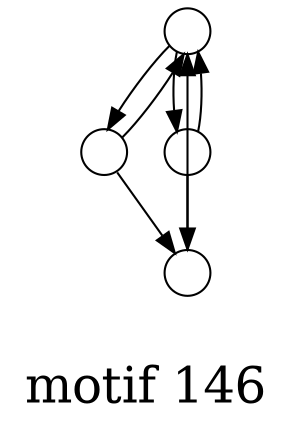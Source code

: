 /*****
motif 146
*****/

digraph G {
  graph [splines=false overlap=false]
  node  [shape=ellipse, width=0.3, height=0.3, label=""]
  0 ;
  1 ;
  2 ;
  3 ;
  0 -> 1;
  0 -> 2;
  1 -> 0;
  1 -> 3;
  2 -> 0;
  2 -> 3;
  3 -> 0;
  label = "\nmotif 146\n";  fontsize=24;
}

